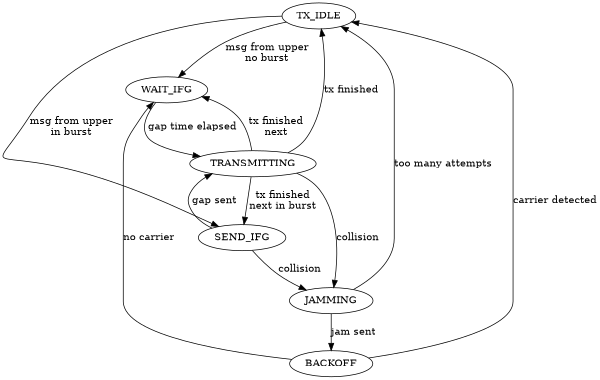 digraph g {
  fontsize=10; size="4"; rankdir="TB"
  node[ shape = "ellipse" ]
  
  TX_IDLE; WAIT_IFG; SEND_IFG; TRANSMITTING; JAMMING; BACKOFF;
  
  TX_IDLE -> SEND_IFG [ label="msg from upper\nin burst" ]
  TX_IDLE -> WAIT_IFG [ label="msg from upper\nno burst" ]

  WAIT_IFG -> TRANSMITTING [ label="gap time elapsed" ]
  SEND_IFG -> TRANSMITTING [ label="gap sent" ]
  SEND_IFG -> JAMMING [ label="collision" ]
  
  TRANSMITTING -> TX_IDLE [ label="tx finished" ]
  TRANSMITTING -> SEND_IFG [ label="tx finished\nnext in burst" ]
  TRANSMITTING -> WAIT_IFG [ label="tx finished\nnext" ]
  TRANSMITTING -> JAMMING [ label="collision" ]
  
  JAMMING -> BACKOFF [ label="jam sent" ]
  JAMMING -> TX_IDLE [ label="too many attempts" ]
  
  BACKOFF -> WAIT_IFG [ label="no carrier" ]
  BACKOFF -> TX_IDLE [ label="carrier detected"]
}